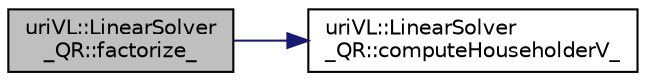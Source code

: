 digraph "uriVL::LinearSolver_QR::factorize_"
{
  edge [fontname="Helvetica",fontsize="10",labelfontname="Helvetica",labelfontsize="10"];
  node [fontname="Helvetica",fontsize="10",shape=record];
  rankdir="LR";
  Node1 [label="uriVL::LinearSolver\l_QR::factorize_",height=0.2,width=0.4,color="black", fillcolor="grey75", style="filled", fontcolor="black"];
  Node1 -> Node2 [color="midnightblue",fontsize="10",style="solid",fontname="Helvetica"];
  Node2 [label="uriVL::LinearSolver\l_QR::computeHouseholderV_",height=0.2,width=0.4,color="black", fillcolor="white", style="filled",URL="$classuriVL_1_1LinearSolver__QR.html#a4e2db32ce003933f186a45e1e2527aaf",tooltip="Computes the Householder construction vector for a partial column of the matrix. "];
}
